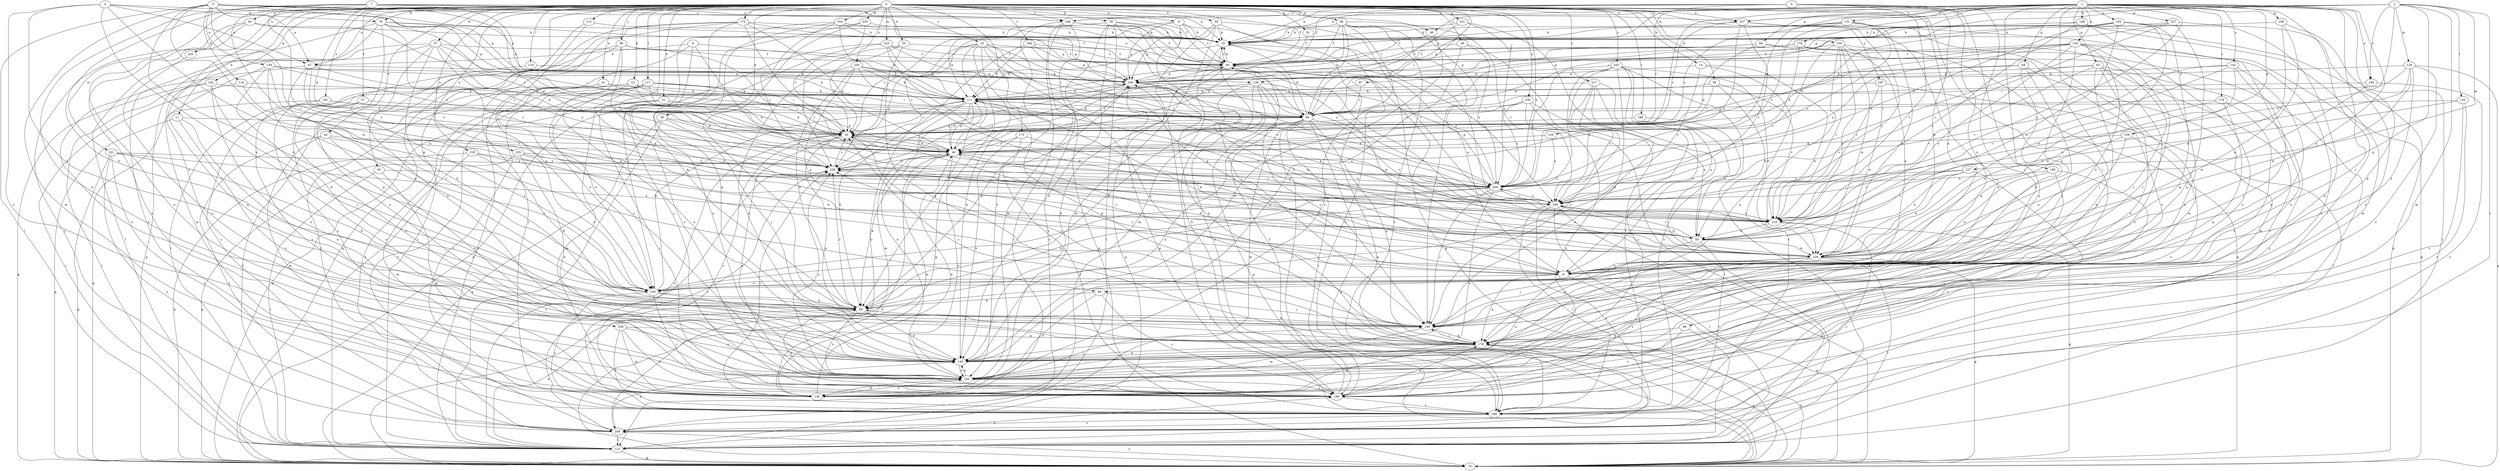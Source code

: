 strict digraph  {
0;
1;
2;
3;
4;
5;
6;
7;
8;
9;
11;
13;
14;
18;
19;
23;
29;
30;
31;
33;
36;
37;
39;
40;
41;
43;
45;
46;
47;
50;
54;
57;
58;
60;
61;
62;
64;
66;
67;
69;
70;
78;
80;
89;
90;
93;
99;
100;
104;
109;
110;
111;
115;
117;
119;
120;
121;
126;
127;
129;
130;
131;
134;
138;
139;
140;
142;
148;
149;
150;
158;
159;
160;
161;
162;
170;
172;
175;
178;
179;
180;
181;
182;
185;
190;
194;
196;
199;
205;
209;
217;
218;
219;
220;
221;
225;
227;
229;
230;
235;
236;
237;
239;
247;
248;
249;
253;
256;
259;
0 -> 8  [label=a];
0 -> 9  [label=a];
0 -> 11  [label=b];
0 -> 13  [label=b];
0 -> 14  [label=b];
0 -> 18  [label=b];
0 -> 23  [label=c];
0 -> 29  [label=c];
0 -> 31  [label=d];
0 -> 33  [label=d];
0 -> 36  [label=d];
0 -> 37  [label=d];
0 -> 39  [label=d];
0 -> 41  [label=e];
0 -> 43  [label=e];
0 -> 45  [label=e];
0 -> 46  [label=e];
0 -> 54  [label=f];
0 -> 57  [label=f];
0 -> 58  [label=f];
0 -> 60  [label=f];
0 -> 61  [label=g];
0 -> 78  [label=h];
0 -> 89  [label=i];
0 -> 90  [label=i];
0 -> 93  [label=j];
0 -> 99  [label=j];
0 -> 104  [label=k];
0 -> 109  [label=k];
0 -> 115  [label=l];
0 -> 117  [label=l];
0 -> 119  [label=l];
0 -> 161  [label=q];
0 -> 162  [label=q];
0 -> 172  [label=r];
0 -> 175  [label=r];
0 -> 181  [label=s];
0 -> 194  [label=t];
0 -> 196  [label=t];
0 -> 205  [label=u];
0 -> 209  [label=u];
0 -> 217  [label=v];
0 -> 218  [label=v];
0 -> 220  [label=w];
0 -> 221  [label=w];
0 -> 225  [label=w];
0 -> 230  [label=x];
0 -> 235  [label=x];
0 -> 236  [label=x];
0 -> 237  [label=x];
0 -> 247  [label=y];
0 -> 248  [label=y];
0 -> 253  [label=z];
0 -> 256  [label=z];
0 -> 259  [label=z];
1 -> 9  [label=a];
1 -> 19  [label=b];
1 -> 30  [label=c];
1 -> 46  [label=e];
1 -> 62  [label=g];
1 -> 64  [label=g];
1 -> 66  [label=g];
1 -> 100  [label=j];
1 -> 126  [label=m];
1 -> 131  [label=n];
1 -> 134  [label=n];
1 -> 138  [label=n];
1 -> 142  [label=o];
1 -> 148  [label=o];
1 -> 149  [label=o];
1 -> 158  [label=p];
1 -> 159  [label=p];
1 -> 170  [label=q];
1 -> 178  [label=r];
1 -> 179  [label=r];
1 -> 182  [label=s];
1 -> 185  [label=s];
1 -> 190  [label=s];
1 -> 199  [label=t];
1 -> 219  [label=v];
1 -> 227  [label=w];
1 -> 237  [label=x];
2 -> 67  [label=g];
2 -> 69  [label=g];
2 -> 90  [label=i];
2 -> 120  [label=l];
2 -> 127  [label=m];
2 -> 129  [label=m];
2 -> 130  [label=m];
2 -> 149  [label=o];
2 -> 180  [label=r];
2 -> 199  [label=t];
2 -> 237  [label=x];
2 -> 248  [label=y];
3 -> 30  [label=c];
3 -> 47  [label=e];
3 -> 110  [label=k];
3 -> 121  [label=l];
3 -> 130  [label=m];
3 -> 138  [label=n];
3 -> 139  [label=n];
3 -> 160  [label=p];
3 -> 180  [label=r];
3 -> 229  [label=w];
3 -> 237  [label=x];
3 -> 239  [label=x];
3 -> 248  [label=y];
4 -> 47  [label=e];
4 -> 69  [label=g];
4 -> 78  [label=h];
4 -> 80  [label=h];
4 -> 160  [label=p];
4 -> 190  [label=s];
4 -> 239  [label=x];
5 -> 19  [label=b];
5 -> 30  [label=c];
5 -> 47  [label=e];
5 -> 60  [label=f];
5 -> 100  [label=j];
5 -> 150  [label=o];
5 -> 219  [label=v];
5 -> 229  [label=w];
5 -> 239  [label=x];
5 -> 248  [label=y];
6 -> 47  [label=e];
6 -> 50  [label=e];
6 -> 111  [label=k];
6 -> 121  [label=l];
6 -> 190  [label=s];
7 -> 9  [label=a];
7 -> 19  [label=b];
7 -> 30  [label=c];
7 -> 40  [label=d];
7 -> 60  [label=f];
7 -> 80  [label=h];
7 -> 111  [label=k];
7 -> 140  [label=n];
7 -> 219  [label=v];
7 -> 248  [label=y];
8 -> 19  [label=b];
8 -> 60  [label=f];
8 -> 100  [label=j];
8 -> 160  [label=p];
8 -> 180  [label=r];
8 -> 259  [label=z];
9 -> 30  [label=c];
9 -> 40  [label=d];
9 -> 70  [label=g];
9 -> 111  [label=k];
9 -> 150  [label=o];
9 -> 170  [label=q];
9 -> 239  [label=x];
9 -> 259  [label=z];
11 -> 30  [label=c];
11 -> 70  [label=g];
11 -> 140  [label=n];
11 -> 150  [label=o];
13 -> 40  [label=d];
13 -> 90  [label=i];
13 -> 111  [label=k];
13 -> 140  [label=n];
13 -> 199  [label=t];
13 -> 249  [label=y];
14 -> 160  [label=p];
14 -> 180  [label=r];
14 -> 199  [label=t];
14 -> 229  [label=w];
18 -> 19  [label=b];
18 -> 30  [label=c];
18 -> 60  [label=f];
18 -> 90  [label=i];
18 -> 111  [label=k];
18 -> 121  [label=l];
18 -> 140  [label=n];
18 -> 180  [label=r];
18 -> 249  [label=y];
19 -> 60  [label=f];
19 -> 70  [label=g];
19 -> 111  [label=k];
19 -> 130  [label=m];
19 -> 180  [label=r];
23 -> 9  [label=a];
23 -> 30  [label=c];
23 -> 60  [label=f];
23 -> 70  [label=g];
23 -> 80  [label=h];
23 -> 140  [label=n];
23 -> 170  [label=q];
23 -> 180  [label=r];
23 -> 219  [label=v];
23 -> 259  [label=z];
29 -> 60  [label=f];
29 -> 140  [label=n];
29 -> 199  [label=t];
29 -> 209  [label=u];
30 -> 40  [label=d];
30 -> 140  [label=n];
30 -> 190  [label=s];
30 -> 209  [label=u];
30 -> 249  [label=y];
31 -> 30  [label=c];
31 -> 40  [label=d];
31 -> 70  [label=g];
31 -> 90  [label=i];
31 -> 130  [label=m];
31 -> 190  [label=s];
33 -> 30  [label=c];
33 -> 60  [label=f];
33 -> 170  [label=q];
33 -> 259  [label=z];
36 -> 50  [label=e];
36 -> 111  [label=k];
36 -> 219  [label=v];
36 -> 259  [label=z];
37 -> 40  [label=d];
37 -> 60  [label=f];
37 -> 70  [label=g];
37 -> 80  [label=h];
37 -> 90  [label=i];
37 -> 130  [label=m];
37 -> 140  [label=n];
37 -> 209  [label=u];
39 -> 30  [label=c];
39 -> 50  [label=e];
39 -> 70  [label=g];
39 -> 100  [label=j];
39 -> 121  [label=l];
40 -> 60  [label=f];
40 -> 80  [label=h];
40 -> 111  [label=k];
40 -> 130  [label=m];
40 -> 150  [label=o];
40 -> 180  [label=r];
40 -> 259  [label=z];
41 -> 90  [label=i];
41 -> 111  [label=k];
41 -> 121  [label=l];
41 -> 239  [label=x];
43 -> 40  [label=d];
43 -> 130  [label=m];
43 -> 140  [label=n];
43 -> 239  [label=x];
43 -> 249  [label=y];
45 -> 19  [label=b];
45 -> 30  [label=c];
45 -> 150  [label=o];
45 -> 190  [label=s];
45 -> 249  [label=y];
46 -> 111  [label=k];
46 -> 140  [label=n];
47 -> 30  [label=c];
47 -> 40  [label=d];
47 -> 150  [label=o];
47 -> 160  [label=p];
47 -> 239  [label=x];
47 -> 259  [label=z];
50 -> 170  [label=q];
50 -> 180  [label=r];
50 -> 199  [label=t];
50 -> 229  [label=w];
54 -> 19  [label=b];
54 -> 70  [label=g];
54 -> 130  [label=m];
54 -> 160  [label=p];
54 -> 190  [label=s];
54 -> 199  [label=t];
57 -> 90  [label=i];
57 -> 140  [label=n];
57 -> 150  [label=o];
57 -> 239  [label=x];
58 -> 9  [label=a];
58 -> 19  [label=b];
58 -> 40  [label=d];
58 -> 60  [label=f];
58 -> 90  [label=i];
58 -> 100  [label=j];
58 -> 150  [label=o];
58 -> 180  [label=r];
58 -> 199  [label=t];
60 -> 19  [label=b];
60 -> 40  [label=d];
60 -> 90  [label=i];
60 -> 140  [label=n];
60 -> 160  [label=p];
61 -> 60  [label=f];
62 -> 140  [label=n];
62 -> 150  [label=o];
62 -> 160  [label=p];
62 -> 170  [label=q];
62 -> 180  [label=r];
62 -> 190  [label=s];
62 -> 219  [label=v];
62 -> 249  [label=y];
64 -> 40  [label=d];
64 -> 80  [label=h];
64 -> 100  [label=j];
64 -> 130  [label=m];
64 -> 160  [label=p];
66 -> 40  [label=d];
66 -> 60  [label=f];
66 -> 100  [label=j];
66 -> 111  [label=k];
66 -> 249  [label=y];
67 -> 90  [label=i];
67 -> 111  [label=k];
69 -> 80  [label=h];
69 -> 100  [label=j];
69 -> 150  [label=o];
69 -> 190  [label=s];
70 -> 40  [label=d];
70 -> 170  [label=q];
70 -> 249  [label=y];
78 -> 19  [label=b];
78 -> 40  [label=d];
78 -> 60  [label=f];
78 -> 121  [label=l];
78 -> 160  [label=p];
78 -> 170  [label=q];
78 -> 180  [label=r];
78 -> 199  [label=t];
80 -> 100  [label=j];
80 -> 140  [label=n];
80 -> 150  [label=o];
80 -> 160  [label=p];
80 -> 259  [label=z];
89 -> 121  [label=l];
89 -> 170  [label=q];
89 -> 190  [label=s];
90 -> 19  [label=b];
90 -> 30  [label=c];
90 -> 70  [label=g];
90 -> 130  [label=m];
90 -> 140  [label=n];
90 -> 170  [label=q];
90 -> 190  [label=s];
90 -> 199  [label=t];
90 -> 219  [label=v];
93 -> 121  [label=l];
93 -> 130  [label=m];
93 -> 209  [label=u];
99 -> 30  [label=c];
99 -> 60  [label=f];
99 -> 121  [label=l];
99 -> 150  [label=o];
99 -> 249  [label=y];
99 -> 259  [label=z];
100 -> 30  [label=c];
100 -> 80  [label=h];
100 -> 111  [label=k];
100 -> 130  [label=m];
100 -> 170  [label=q];
104 -> 19  [label=b];
104 -> 111  [label=k];
104 -> 160  [label=p];
104 -> 170  [label=q];
104 -> 190  [label=s];
104 -> 259  [label=z];
109 -> 9  [label=a];
109 -> 50  [label=e];
109 -> 60  [label=f];
109 -> 70  [label=g];
109 -> 140  [label=n];
109 -> 180  [label=r];
109 -> 219  [label=v];
109 -> 229  [label=w];
110 -> 50  [label=e];
110 -> 111  [label=k];
110 -> 121  [label=l];
111 -> 30  [label=c];
111 -> 40  [label=d];
111 -> 80  [label=h];
111 -> 90  [label=i];
111 -> 130  [label=m];
111 -> 150  [label=o];
115 -> 19  [label=b];
115 -> 140  [label=n];
115 -> 239  [label=x];
117 -> 30  [label=c];
117 -> 40  [label=d];
117 -> 50  [label=e];
117 -> 90  [label=i];
117 -> 111  [label=k];
117 -> 121  [label=l];
117 -> 199  [label=t];
117 -> 239  [label=x];
117 -> 249  [label=y];
119 -> 160  [label=p];
119 -> 190  [label=s];
120 -> 90  [label=i];
120 -> 190  [label=s];
120 -> 199  [label=t];
120 -> 219  [label=v];
121 -> 70  [label=g];
121 -> 80  [label=h];
121 -> 190  [label=s];
121 -> 259  [label=z];
126 -> 40  [label=d];
126 -> 209  [label=u];
127 -> 50  [label=e];
127 -> 180  [label=r];
127 -> 190  [label=s];
127 -> 209  [label=u];
127 -> 219  [label=v];
127 -> 229  [label=w];
129 -> 50  [label=e];
129 -> 70  [label=g];
129 -> 90  [label=i];
129 -> 150  [label=o];
129 -> 160  [label=p];
129 -> 229  [label=w];
129 -> 239  [label=x];
130 -> 30  [label=c];
130 -> 40  [label=d];
130 -> 150  [label=o];
130 -> 259  [label=z];
131 -> 19  [label=b];
131 -> 30  [label=c];
131 -> 60  [label=f];
131 -> 150  [label=o];
131 -> 209  [label=u];
131 -> 229  [label=w];
131 -> 259  [label=z];
134 -> 9  [label=a];
134 -> 30  [label=c];
134 -> 50  [label=e];
134 -> 60  [label=f];
134 -> 70  [label=g];
134 -> 100  [label=j];
134 -> 150  [label=o];
134 -> 160  [label=p];
134 -> 209  [label=u];
134 -> 239  [label=x];
138 -> 70  [label=g];
138 -> 80  [label=h];
138 -> 90  [label=i];
138 -> 100  [label=j];
138 -> 111  [label=k];
138 -> 190  [label=s];
138 -> 229  [label=w];
139 -> 30  [label=c];
139 -> 80  [label=h];
139 -> 111  [label=k];
139 -> 160  [label=p];
139 -> 170  [label=q];
139 -> 219  [label=v];
139 -> 239  [label=x];
140 -> 150  [label=o];
142 -> 100  [label=j];
142 -> 160  [label=p];
142 -> 170  [label=q];
142 -> 180  [label=r];
142 -> 219  [label=v];
142 -> 229  [label=w];
148 -> 19  [label=b];
148 -> 40  [label=d];
148 -> 70  [label=g];
148 -> 130  [label=m];
148 -> 150  [label=o];
148 -> 219  [label=v];
149 -> 111  [label=k];
149 -> 229  [label=w];
149 -> 249  [label=y];
150 -> 100  [label=j];
150 -> 130  [label=m];
150 -> 140  [label=n];
150 -> 190  [label=s];
150 -> 259  [label=z];
158 -> 9  [label=a];
158 -> 19  [label=b];
158 -> 121  [label=l];
158 -> 229  [label=w];
159 -> 9  [label=a];
159 -> 40  [label=d];
159 -> 150  [label=o];
159 -> 229  [label=w];
160 -> 111  [label=k];
160 -> 170  [label=q];
160 -> 229  [label=w];
160 -> 259  [label=z];
161 -> 19  [label=b];
161 -> 90  [label=i];
161 -> 121  [label=l];
161 -> 209  [label=u];
162 -> 70  [label=g];
162 -> 100  [label=j];
162 -> 111  [label=k];
162 -> 121  [label=l];
162 -> 140  [label=n];
170 -> 30  [label=c];
170 -> 70  [label=g];
170 -> 100  [label=j];
170 -> 121  [label=l];
170 -> 130  [label=m];
170 -> 140  [label=n];
172 -> 19  [label=b];
172 -> 40  [label=d];
172 -> 70  [label=g];
172 -> 80  [label=h];
172 -> 121  [label=l];
172 -> 160  [label=p];
172 -> 199  [label=t];
172 -> 209  [label=u];
175 -> 40  [label=d];
175 -> 140  [label=n];
175 -> 199  [label=t];
175 -> 219  [label=v];
178 -> 90  [label=i];
178 -> 140  [label=n];
178 -> 170  [label=q];
178 -> 229  [label=w];
179 -> 40  [label=d];
179 -> 60  [label=f];
179 -> 90  [label=i];
179 -> 100  [label=j];
179 -> 140  [label=n];
179 -> 160  [label=p];
180 -> 70  [label=g];
180 -> 121  [label=l];
180 -> 199  [label=t];
180 -> 209  [label=u];
180 -> 219  [label=v];
180 -> 229  [label=w];
180 -> 249  [label=y];
181 -> 40  [label=d];
181 -> 70  [label=g];
181 -> 90  [label=i];
181 -> 150  [label=o];
182 -> 19  [label=b];
182 -> 50  [label=e];
182 -> 150  [label=o];
182 -> 160  [label=p];
182 -> 170  [label=q];
182 -> 209  [label=u];
182 -> 229  [label=w];
185 -> 9  [label=a];
185 -> 140  [label=n];
185 -> 199  [label=t];
185 -> 209  [label=u];
190 -> 19  [label=b];
190 -> 80  [label=h];
190 -> 170  [label=q];
190 -> 199  [label=t];
194 -> 60  [label=f];
194 -> 111  [label=k];
194 -> 160  [label=p];
194 -> 209  [label=u];
194 -> 249  [label=y];
196 -> 30  [label=c];
196 -> 50  [label=e];
199 -> 60  [label=f];
199 -> 160  [label=p];
199 -> 249  [label=y];
199 -> 259  [label=z];
205 -> 150  [label=o];
209 -> 30  [label=c];
209 -> 40  [label=d];
209 -> 60  [label=f];
209 -> 80  [label=h];
209 -> 100  [label=j];
209 -> 150  [label=o];
209 -> 160  [label=p];
209 -> 180  [label=r];
209 -> 239  [label=x];
217 -> 9  [label=a];
217 -> 100  [label=j];
217 -> 111  [label=k];
217 -> 140  [label=n];
217 -> 180  [label=r];
217 -> 190  [label=s];
218 -> 70  [label=g];
218 -> 80  [label=h];
218 -> 130  [label=m];
218 -> 229  [label=w];
218 -> 259  [label=z];
219 -> 50  [label=e];
219 -> 70  [label=g];
219 -> 111  [label=k];
219 -> 249  [label=y];
220 -> 19  [label=b];
220 -> 30  [label=c];
220 -> 100  [label=j];
220 -> 239  [label=x];
221 -> 50  [label=e];
221 -> 70  [label=g];
221 -> 80  [label=h];
221 -> 199  [label=t];
221 -> 249  [label=y];
221 -> 259  [label=z];
225 -> 60  [label=f];
225 -> 70  [label=g];
225 -> 90  [label=i];
225 -> 111  [label=k];
225 -> 150  [label=o];
225 -> 180  [label=r];
227 -> 19  [label=b];
227 -> 90  [label=i];
227 -> 140  [label=n];
227 -> 170  [label=q];
227 -> 180  [label=r];
229 -> 9  [label=a];
229 -> 60  [label=f];
229 -> 70  [label=g];
229 -> 100  [label=j];
229 -> 111  [label=k];
229 -> 121  [label=l];
229 -> 190  [label=s];
229 -> 259  [label=z];
230 -> 9  [label=a];
230 -> 80  [label=h];
230 -> 111  [label=k];
230 -> 140  [label=n];
230 -> 160  [label=p];
230 -> 209  [label=u];
230 -> 229  [label=w];
235 -> 70  [label=g];
235 -> 140  [label=n];
235 -> 219  [label=v];
235 -> 239  [label=x];
235 -> 259  [label=z];
236 -> 30  [label=c];
236 -> 50  [label=e];
236 -> 90  [label=i];
236 -> 121  [label=l];
236 -> 190  [label=s];
236 -> 209  [label=u];
237 -> 19  [label=b];
237 -> 30  [label=c];
237 -> 130  [label=m];
237 -> 170  [label=q];
237 -> 180  [label=r];
237 -> 209  [label=u];
237 -> 219  [label=v];
239 -> 80  [label=h];
239 -> 111  [label=k];
239 -> 170  [label=q];
239 -> 190  [label=s];
239 -> 199  [label=t];
247 -> 111  [label=k];
247 -> 121  [label=l];
247 -> 219  [label=v];
247 -> 229  [label=w];
248 -> 19  [label=b];
248 -> 60  [label=f];
248 -> 70  [label=g];
248 -> 121  [label=l];
248 -> 130  [label=m];
248 -> 150  [label=o];
248 -> 219  [label=v];
249 -> 121  [label=l];
249 -> 140  [label=n];
249 -> 160  [label=p];
253 -> 9  [label=a];
253 -> 80  [label=h];
253 -> 121  [label=l];
253 -> 160  [label=p];
253 -> 180  [label=r];
253 -> 199  [label=t];
253 -> 209  [label=u];
253 -> 229  [label=w];
253 -> 239  [label=x];
256 -> 130  [label=m];
256 -> 140  [label=n];
256 -> 170  [label=q];
256 -> 190  [label=s];
256 -> 199  [label=t];
259 -> 30  [label=c];
259 -> 160  [label=p];
259 -> 209  [label=u];
}
